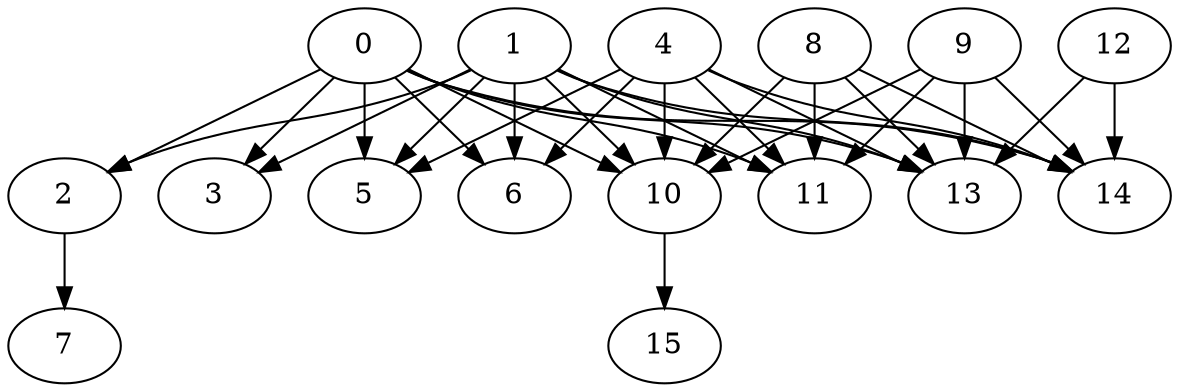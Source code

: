 /* Created by igraph 0.10.15 */
digraph {
  0 [
    Visited=1
    Line=94387314291504
  ];
  1 [
    Visited=1
    Line=94387314292208
  ];
  2 [
    Visited=1
    Line=94387314292560
  ];
  3 [
    Visited=1
    Line=94387314292960
  ];
  4 [
    Visited=1
    Line=94387314293712
  ];
  5 [
    Visited=1
    Line=94387314294064
  ];
  6 [
    Visited=1
    Line=94387314294464
  ];
  7 [
    Visited=1
    Line=94387314294864
  ];
  8 [
    Visited=1
    Line=94387314295216
  ];
  9 [
    Visited=1
    Line=94387314295920
  ];
  10 [
    Visited=1
    Line=94387314296272
  ];
  11 [
    Visited=1
    Line=94387314296672
  ];
  12 [
    Visited=1
    Line=94387314297424
  ];
  13 [
    Visited=1
    Line=94387314297776
  ];
  14 [
    Visited=1
    Line=94387314298176
  ];
  15 [
    Visited=1
    Line=94387314298576
  ];

  0 -> 2;
  0 -> 3;
  0 -> 5;
  0 -> 6;
  0 -> 10;
  0 -> 11;
  0 -> 13;
  0 -> 14;
  1 -> 2;
  1 -> 3;
  1 -> 5;
  1 -> 6;
  1 -> 10;
  1 -> 11;
  1 -> 13;
  1 -> 14;
  2 -> 7;
  4 -> 5;
  4 -> 6;
  4 -> 10;
  4 -> 11;
  4 -> 13;
  4 -> 14;
  8 -> 10;
  8 -> 11;
  8 -> 13;
  8 -> 14;
  9 -> 10;
  9 -> 11;
  9 -> 13;
  9 -> 14;
  10 -> 15;
  12 -> 13;
  12 -> 14;
}
